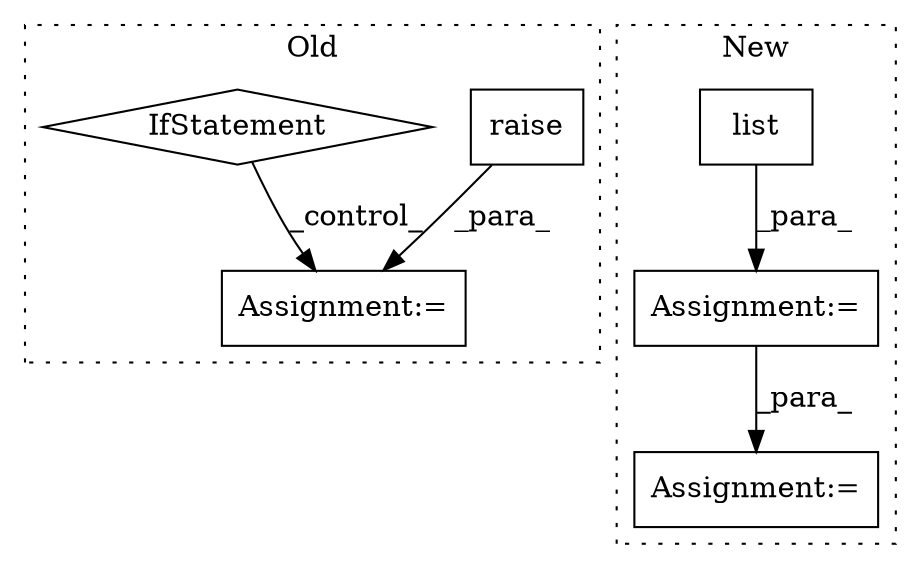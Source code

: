 digraph G {
subgraph cluster0 {
1 [label="raise" a="32" s="2505,2537" l="6,1" shape="box"];
4 [label="Assignment:=" a="7" s="2957" l="1" shape="box"];
5 [label="IfStatement" a="25" s="2732,2762" l="4,2" shape="diamond"];
label = "Old";
style="dotted";
}
subgraph cluster1 {
2 [label="list" a="32" s="3082,3100" l="5,1" shape="box"];
3 [label="Assignment:=" a="7" s="3294" l="1" shape="box"];
6 [label="Assignment:=" a="7" s="3081" l="1" shape="box"];
label = "New";
style="dotted";
}
1 -> 4 [label="_para_"];
2 -> 6 [label="_para_"];
5 -> 4 [label="_control_"];
6 -> 3 [label="_para_"];
}